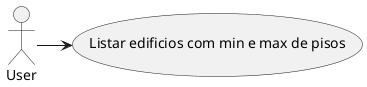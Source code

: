 @startuml
'https://plantuml.com/sequence-diagram

actor User

User -> (Listar edificios com min e max de pisos)
@enduml

